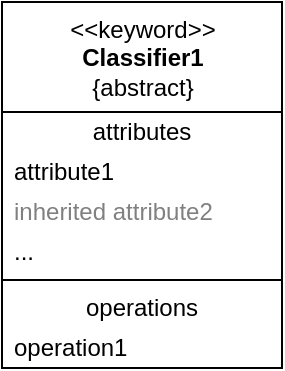 <mxfile version="20.5.1" type="github"><diagram id="yi8clrVWpxPI6aIF4BqR" name="Page-1"><mxGraphModel dx="1297" dy="689" grid="1" gridSize="10" guides="1" tooltips="1" connect="1" arrows="1" fold="1" page="1" pageScale="1" pageWidth="850" pageHeight="1100" math="0" shadow="0"><root><mxCell id="0"/><mxCell id="1" parent="0"/><mxCell id="jAniK7cdJ6ZegxduMN-r-1" value="&amp;lt;&amp;lt;keyword&amp;gt;&amp;gt;&lt;br&gt;&lt;b&gt;Classifier1&lt;/b&gt;&lt;br&gt;{abstract}" style="swimlane;fontStyle=0;align=center;verticalAlign=top;childLayout=stackLayout;horizontal=1;startSize=55;horizontalStack=0;resizeParent=1;resizeParentMax=0;resizeLast=0;collapsible=0;marginBottom=0;html=1;" vertex="1" parent="1"><mxGeometry x="100" y="140" width="140" height="183" as="geometry"/></mxCell><mxCell id="jAniK7cdJ6ZegxduMN-r-2" value="attributes" style="text;html=1;strokeColor=none;fillColor=none;align=center;verticalAlign=middle;spacingLeft=4;spacingRight=4;overflow=hidden;rotatable=0;points=[[0,0.5],[1,0.5]];portConstraint=eastwest;" vertex="1" parent="jAniK7cdJ6ZegxduMN-r-1"><mxGeometry y="55" width="140" height="20" as="geometry"/></mxCell><mxCell id="jAniK7cdJ6ZegxduMN-r-3" value="attribute1" style="text;html=1;strokeColor=none;fillColor=none;align=left;verticalAlign=middle;spacingLeft=4;spacingRight=4;overflow=hidden;rotatable=0;points=[[0,0.5],[1,0.5]];portConstraint=eastwest;" vertex="1" parent="jAniK7cdJ6ZegxduMN-r-1"><mxGeometry y="75" width="140" height="20" as="geometry"/></mxCell><mxCell id="jAniK7cdJ6ZegxduMN-r-4" value="inherited attribute2" style="text;html=1;strokeColor=none;fillColor=none;align=left;verticalAlign=middle;spacingLeft=4;spacingRight=4;overflow=hidden;rotatable=0;points=[[0,0.5],[1,0.5]];portConstraint=eastwest;fontColor=#808080;" vertex="1" parent="jAniK7cdJ6ZegxduMN-r-1"><mxGeometry y="95" width="140" height="20" as="geometry"/></mxCell><mxCell id="jAniK7cdJ6ZegxduMN-r-5" value="..." style="text;html=1;strokeColor=none;fillColor=none;align=left;verticalAlign=middle;spacingLeft=4;spacingRight=4;overflow=hidden;rotatable=0;points=[[0,0.5],[1,0.5]];portConstraint=eastwest;" vertex="1" parent="jAniK7cdJ6ZegxduMN-r-1"><mxGeometry y="115" width="140" height="20" as="geometry"/></mxCell><mxCell id="jAniK7cdJ6ZegxduMN-r-6" value="" style="line;strokeWidth=1;fillColor=none;align=left;verticalAlign=middle;spacingTop=-1;spacingLeft=3;spacingRight=3;rotatable=0;labelPosition=right;points=[];portConstraint=eastwest;" vertex="1" parent="jAniK7cdJ6ZegxduMN-r-1"><mxGeometry y="135" width="140" height="8" as="geometry"/></mxCell><mxCell id="jAniK7cdJ6ZegxduMN-r-7" value="operations" style="text;html=1;strokeColor=none;fillColor=none;align=center;verticalAlign=middle;spacingLeft=4;spacingRight=4;overflow=hidden;rotatable=0;points=[[0,0.5],[1,0.5]];portConstraint=eastwest;" vertex="1" parent="jAniK7cdJ6ZegxduMN-r-1"><mxGeometry y="143" width="140" height="20" as="geometry"/></mxCell><mxCell id="jAniK7cdJ6ZegxduMN-r-8" value="operation1" style="text;html=1;strokeColor=none;fillColor=none;align=left;verticalAlign=middle;spacingLeft=4;spacingRight=4;overflow=hidden;rotatable=0;points=[[0,0.5],[1,0.5]];portConstraint=eastwest;" vertex="1" parent="jAniK7cdJ6ZegxduMN-r-1"><mxGeometry y="163" width="140" height="20" as="geometry"/></mxCell></root></mxGraphModel></diagram></mxfile>